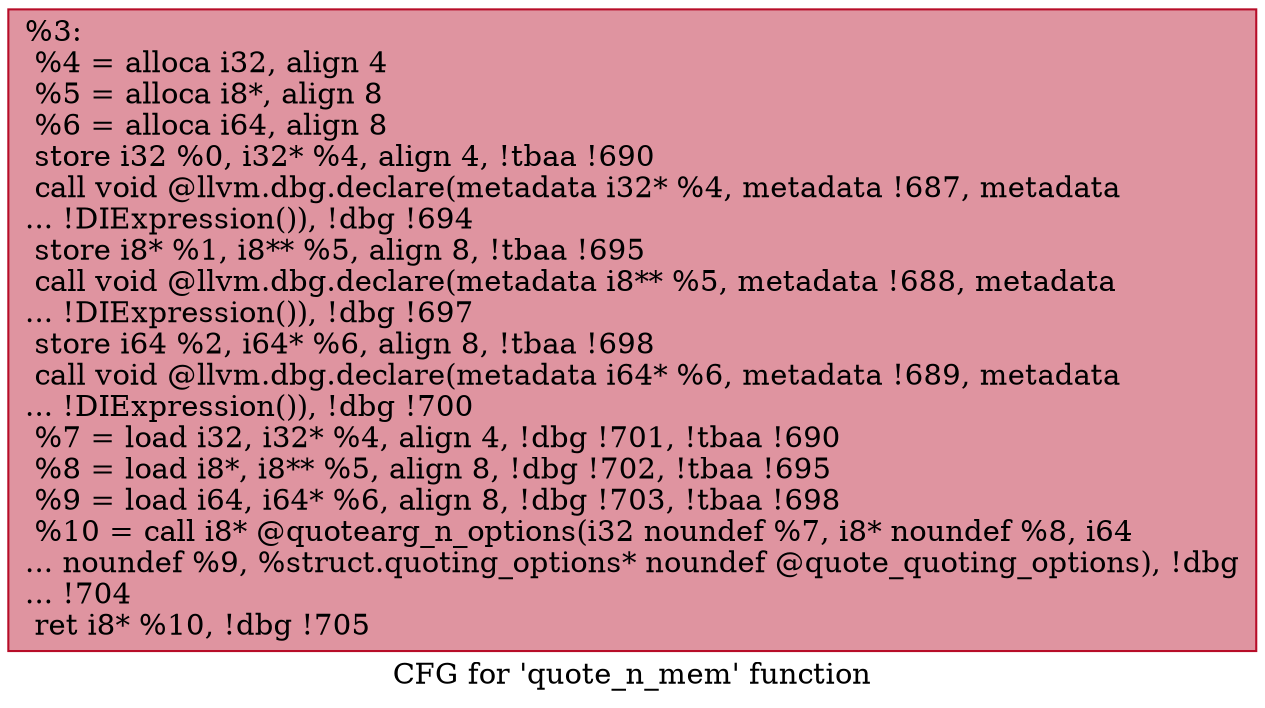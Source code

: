 digraph "CFG for 'quote_n_mem' function" {
	label="CFG for 'quote_n_mem' function";

	Node0x1450f20 [shape=record,color="#b70d28ff", style=filled, fillcolor="#b70d2870",label="{%3:\l  %4 = alloca i32, align 4\l  %5 = alloca i8*, align 8\l  %6 = alloca i64, align 8\l  store i32 %0, i32* %4, align 4, !tbaa !690\l  call void @llvm.dbg.declare(metadata i32* %4, metadata !687, metadata\l... !DIExpression()), !dbg !694\l  store i8* %1, i8** %5, align 8, !tbaa !695\l  call void @llvm.dbg.declare(metadata i8** %5, metadata !688, metadata\l... !DIExpression()), !dbg !697\l  store i64 %2, i64* %6, align 8, !tbaa !698\l  call void @llvm.dbg.declare(metadata i64* %6, metadata !689, metadata\l... !DIExpression()), !dbg !700\l  %7 = load i32, i32* %4, align 4, !dbg !701, !tbaa !690\l  %8 = load i8*, i8** %5, align 8, !dbg !702, !tbaa !695\l  %9 = load i64, i64* %6, align 8, !dbg !703, !tbaa !698\l  %10 = call i8* @quotearg_n_options(i32 noundef %7, i8* noundef %8, i64\l... noundef %9, %struct.quoting_options* noundef @quote_quoting_options), !dbg\l... !704\l  ret i8* %10, !dbg !705\l}"];
}
